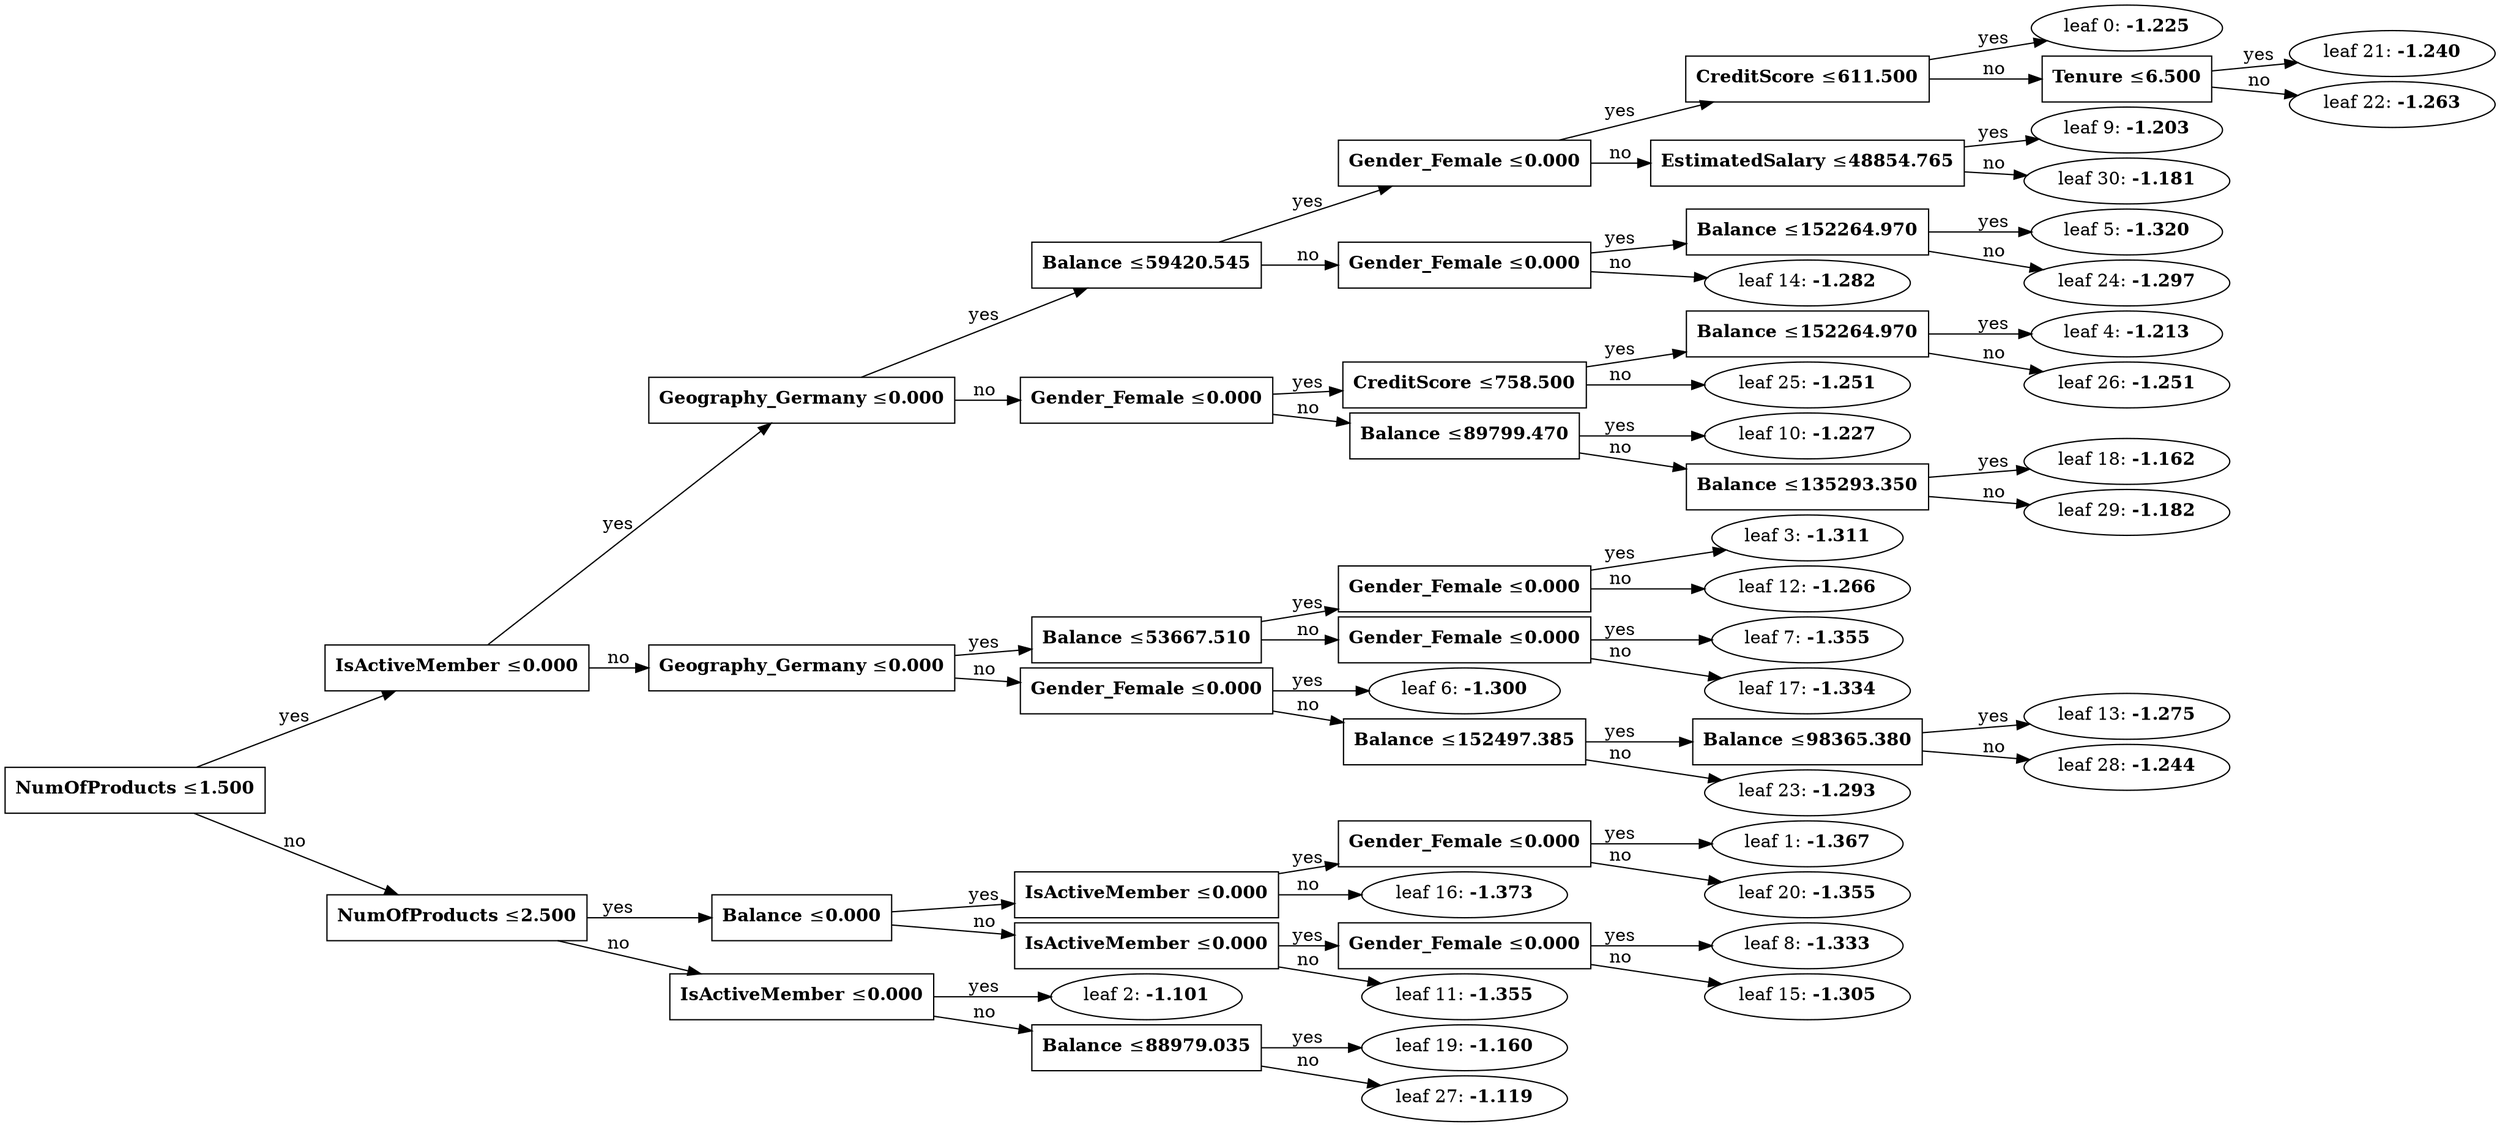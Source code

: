 digraph Tree {
	graph [nodesep=0.05 rankdir=LR ranksep=0.3]
	leaf0 [label=<leaf 0: <B>-1.225</B>> color=black fillcolor=white penwidth=1 shape=ellipse style=""]
	split20 -> leaf0 [label=yes color=black penwidth=1]
	leaf21 [label=<leaf 21: <B>-1.240</B>> color=black fillcolor=white penwidth=1 shape=ellipse style=""]
	split21 -> leaf21 [label=yes color=black penwidth=1]
	leaf22 [label=<leaf 22: <B>-1.263</B>> color=black fillcolor=white penwidth=1 shape=ellipse style=""]
	split21 -> leaf22 [label=no color=black penwidth=1]
	split21 [label=<<B>Tenure</B> &#8804;<B>6.500</B>> color=black fillcolor=white penwidth=1 shape=rectangle style=""]
	split20 -> split21 [label=no color=black penwidth=1]
	split20 [label=<<B>CreditScore</B> &#8804;<B>611.500</B>> color=black fillcolor=white penwidth=1 shape=rectangle style=""]
	split8 -> split20 [label=yes color=black penwidth=1]
	leaf9 [label=<leaf 9: <B>-1.203</B>> color=black fillcolor=white penwidth=1 shape=ellipse style=""]
	split29 -> leaf9 [label=yes color=black penwidth=1]
	leaf30 [label=<leaf 30: <B>-1.181</B>> color=black fillcolor=white penwidth=1 shape=ellipse style=""]
	split29 -> leaf30 [label=no color=black penwidth=1]
	split29 [label=<<B>EstimatedSalary</B> &#8804;<B>48854.765</B>> color=black fillcolor=white penwidth=1 shape=rectangle style=""]
	split8 -> split29 [label=no color=black penwidth=1]
	split8 [label=<<B>Gender_Female</B> &#8804;<B>0.000</B>> color=black fillcolor=white penwidth=1 shape=rectangle style=""]
	split4 -> split8 [label=yes color=black penwidth=1]
	leaf5 [label=<leaf 5: <B>-1.320</B>> color=black fillcolor=white penwidth=1 shape=ellipse style=""]
	split23 -> leaf5 [label=yes color=black penwidth=1]
	leaf24 [label=<leaf 24: <B>-1.297</B>> color=black fillcolor=white penwidth=1 shape=ellipse style=""]
	split23 -> leaf24 [label=no color=black penwidth=1]
	split23 [label=<<B>Balance</B> &#8804;<B>152264.970</B>> color=black fillcolor=white penwidth=1 shape=rectangle style=""]
	split13 -> split23 [label=yes color=black penwidth=1]
	leaf14 [label=<leaf 14: <B>-1.282</B>> color=black fillcolor=white penwidth=1 shape=ellipse style=""]
	split13 -> leaf14 [label=no color=black penwidth=1]
	split13 [label=<<B>Gender_Female</B> &#8804;<B>0.000</B>> color=black fillcolor=white penwidth=1 shape=rectangle style=""]
	split4 -> split13 [label=no color=black penwidth=1]
	split4 [label=<<B>Balance</B> &#8804;<B>59420.545</B>> color=black fillcolor=white penwidth=1 shape=rectangle style=""]
	split3 -> split4 [label=yes color=black penwidth=1]
	leaf4 [label=<leaf 4: <B>-1.213</B>> color=black fillcolor=white penwidth=1 shape=ellipse style=""]
	split25 -> leaf4 [label=yes color=black penwidth=1]
	leaf26 [label=<leaf 26: <B>-1.251</B>> color=black fillcolor=white penwidth=1 shape=ellipse style=""]
	split25 -> leaf26 [label=no color=black penwidth=1]
	split25 [label=<<B>Balance</B> &#8804;<B>152264.970</B>> color=black fillcolor=white penwidth=1 shape=rectangle style=""]
	split24 -> split25 [label=yes color=black penwidth=1]
	leaf25 [label=<leaf 25: <B>-1.251</B>> color=black fillcolor=white penwidth=1 shape=ellipse style=""]
	split24 -> leaf25 [label=no color=black penwidth=1]
	split24 [label=<<B>CreditScore</B> &#8804;<B>758.500</B>> color=black fillcolor=white penwidth=1 shape=rectangle style=""]
	split9 -> split24 [label=yes color=black penwidth=1]
	leaf10 [label=<leaf 10: <B>-1.227</B>> color=black fillcolor=white penwidth=1 shape=ellipse style=""]
	split17 -> leaf10 [label=yes color=black penwidth=1]
	leaf18 [label=<leaf 18: <B>-1.162</B>> color=black fillcolor=white penwidth=1 shape=ellipse style=""]
	split28 -> leaf18 [label=yes color=black penwidth=1]
	leaf29 [label=<leaf 29: <B>-1.182</B>> color=black fillcolor=white penwidth=1 shape=ellipse style=""]
	split28 -> leaf29 [label=no color=black penwidth=1]
	split28 [label=<<B>Balance</B> &#8804;<B>135293.350</B>> color=black fillcolor=white penwidth=1 shape=rectangle style=""]
	split17 -> split28 [label=no color=black penwidth=1]
	split17 [label=<<B>Balance</B> &#8804;<B>89799.470</B>> color=black fillcolor=white penwidth=1 shape=rectangle style=""]
	split9 -> split17 [label=no color=black penwidth=1]
	split9 [label=<<B>Gender_Female</B> &#8804;<B>0.000</B>> color=black fillcolor=white penwidth=1 shape=rectangle style=""]
	split3 -> split9 [label=no color=black penwidth=1]
	split3 [label=<<B>Geography_Germany</B> &#8804;<B>0.000</B>> color=black fillcolor=white penwidth=1 shape=rectangle style=""]
	split2 -> split3 [label=yes color=black penwidth=1]
	leaf3 [label=<leaf 3: <B>-1.311</B>> color=black fillcolor=white penwidth=1 shape=ellipse style=""]
	split11 -> leaf3 [label=yes color=black penwidth=1]
	leaf12 [label=<leaf 12: <B>-1.266</B>> color=black fillcolor=white penwidth=1 shape=ellipse style=""]
	split11 -> leaf12 [label=no color=black penwidth=1]
	split11 [label=<<B>Gender_Female</B> &#8804;<B>0.000</B>> color=black fillcolor=white penwidth=1 shape=rectangle style=""]
	split6 -> split11 [label=yes color=black penwidth=1]
	leaf7 [label=<leaf 7: <B>-1.355</B>> color=black fillcolor=white penwidth=1 shape=ellipse style=""]
	split16 -> leaf7 [label=yes color=black penwidth=1]
	leaf17 [label=<leaf 17: <B>-1.334</B>> color=black fillcolor=white penwidth=1 shape=ellipse style=""]
	split16 -> leaf17 [label=no color=black penwidth=1]
	split16 [label=<<B>Gender_Female</B> &#8804;<B>0.000</B>> color=black fillcolor=white penwidth=1 shape=rectangle style=""]
	split6 -> split16 [label=no color=black penwidth=1]
	split6 [label=<<B>Balance</B> &#8804;<B>53667.510</B>> color=black fillcolor=white penwidth=1 shape=rectangle style=""]
	split5 -> split6 [label=yes color=black penwidth=1]
	leaf6 [label=<leaf 6: <B>-1.300</B>> color=black fillcolor=white penwidth=1 shape=ellipse style=""]
	split12 -> leaf6 [label=yes color=black penwidth=1]
	leaf13 [label=<leaf 13: <B>-1.275</B>> color=black fillcolor=white penwidth=1 shape=ellipse style=""]
	split27 -> leaf13 [label=yes color=black penwidth=1]
	leaf28 [label=<leaf 28: <B>-1.244</B>> color=black fillcolor=white penwidth=1 shape=ellipse style=""]
	split27 -> leaf28 [label=no color=black penwidth=1]
	split27 [label=<<B>Balance</B> &#8804;<B>98365.380</B>> color=black fillcolor=white penwidth=1 shape=rectangle style=""]
	split22 -> split27 [label=yes color=black penwidth=1]
	leaf23 [label=<leaf 23: <B>-1.293</B>> color=black fillcolor=white penwidth=1 shape=ellipse style=""]
	split22 -> leaf23 [label=no color=black penwidth=1]
	split22 [label=<<B>Balance</B> &#8804;<B>152497.385</B>> color=black fillcolor=white penwidth=1 shape=rectangle style=""]
	split12 -> split22 [label=no color=black penwidth=1]
	split12 [label=<<B>Gender_Female</B> &#8804;<B>0.000</B>> color=black fillcolor=white penwidth=1 shape=rectangle style=""]
	split5 -> split12 [label=no color=black penwidth=1]
	split5 [label=<<B>Geography_Germany</B> &#8804;<B>0.000</B>> color=black fillcolor=white penwidth=1 shape=rectangle style=""]
	split2 -> split5 [label=no color=black penwidth=1]
	split2 [label=<<B>IsActiveMember</B> &#8804;<B>0.000</B>> color=black fillcolor=white penwidth=1 shape=rectangle style=""]
	split0 -> split2 [label=yes color=black penwidth=1]
	leaf1 [label=<leaf 1: <B>-1.367</B>> color=black fillcolor=white penwidth=1 shape=ellipse style=""]
	split19 -> leaf1 [label=yes color=black penwidth=1]
	leaf20 [label=<leaf 20: <B>-1.355</B>> color=black fillcolor=white penwidth=1 shape=ellipse style=""]
	split19 -> leaf20 [label=no color=black penwidth=1]
	split19 [label=<<B>Gender_Female</B> &#8804;<B>0.000</B>> color=black fillcolor=white penwidth=1 shape=rectangle style=""]
	split15 -> split19 [label=yes color=black penwidth=1]
	leaf16 [label=<leaf 16: <B>-1.373</B>> color=black fillcolor=white penwidth=1 shape=ellipse style=""]
	split15 -> leaf16 [label=no color=black penwidth=1]
	split15 [label=<<B>IsActiveMember</B> &#8804;<B>0.000</B>> color=black fillcolor=white penwidth=1 shape=rectangle style=""]
	split7 -> split15 [label=yes color=black penwidth=1]
	leaf8 [label=<leaf 8: <B>-1.333</B>> color=black fillcolor=white penwidth=1 shape=ellipse style=""]
	split14 -> leaf8 [label=yes color=black penwidth=1]
	leaf15 [label=<leaf 15: <B>-1.305</B>> color=black fillcolor=white penwidth=1 shape=ellipse style=""]
	split14 -> leaf15 [label=no color=black penwidth=1]
	split14 [label=<<B>Gender_Female</B> &#8804;<B>0.000</B>> color=black fillcolor=white penwidth=1 shape=rectangle style=""]
	split10 -> split14 [label=yes color=black penwidth=1]
	leaf11 [label=<leaf 11: <B>-1.355</B>> color=black fillcolor=white penwidth=1 shape=ellipse style=""]
	split10 -> leaf11 [label=no color=black penwidth=1]
	split10 [label=<<B>IsActiveMember</B> &#8804;<B>0.000</B>> color=black fillcolor=white penwidth=1 shape=rectangle style=""]
	split7 -> split10 [label=no color=black penwidth=1]
	split7 [label=<<B>Balance</B> &#8804;<B>0.000</B>> color=black fillcolor=white penwidth=1 shape=rectangle style=""]
	split1 -> split7 [label=yes color=black penwidth=1]
	leaf2 [label=<leaf 2: <B>-1.101</B>> color=black fillcolor=white penwidth=1 shape=ellipse style=""]
	split18 -> leaf2 [label=yes color=black penwidth=1]
	leaf19 [label=<leaf 19: <B>-1.160</B>> color=black fillcolor=white penwidth=1 shape=ellipse style=""]
	split26 -> leaf19 [label=yes color=black penwidth=1]
	leaf27 [label=<leaf 27: <B>-1.119</B>> color=black fillcolor=white penwidth=1 shape=ellipse style=""]
	split26 -> leaf27 [label=no color=black penwidth=1]
	split26 [label=<<B>Balance</B> &#8804;<B>88979.035</B>> color=black fillcolor=white penwidth=1 shape=rectangle style=""]
	split18 -> split26 [label=no color=black penwidth=1]
	split18 [label=<<B>IsActiveMember</B> &#8804;<B>0.000</B>> color=black fillcolor=white penwidth=1 shape=rectangle style=""]
	split1 -> split18 [label=no color=black penwidth=1]
	split1 [label=<<B>NumOfProducts</B> &#8804;<B>2.500</B>> color=black fillcolor=white penwidth=1 shape=rectangle style=""]
	split0 -> split1 [label=no color=black penwidth=1]
	split0 [label=<<B>NumOfProducts</B> &#8804;<B>1.500</B>> color=black fillcolor=white penwidth=1 shape=rectangle style=""]
}
